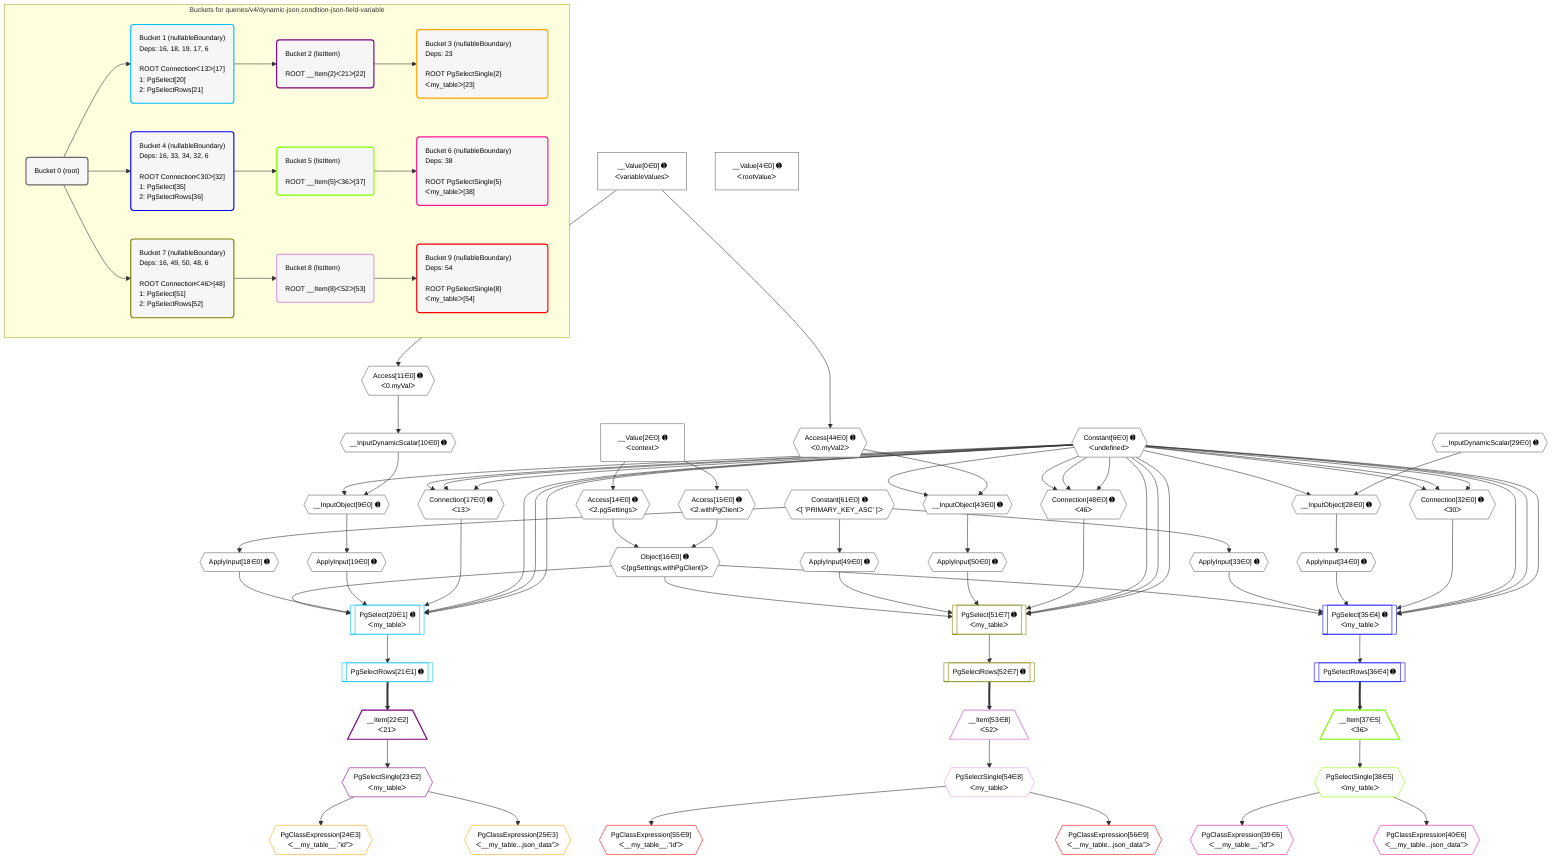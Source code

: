 %%{init: {'themeVariables': { 'fontSize': '12px'}}}%%
graph TD
    classDef path fill:#eee,stroke:#000,color:#000
    classDef plan fill:#fff,stroke-width:1px,color:#000
    classDef itemplan fill:#fff,stroke-width:2px,color:#000
    classDef unbatchedplan fill:#dff,stroke-width:1px,color:#000
    classDef sideeffectplan fill:#fcc,stroke-width:2px,color:#000
    classDef bucket fill:#f6f6f6,color:#000,stroke-width:2px,text-align:left


    %% plan dependencies
    Connection17{{"Connection[17∈0] ➊<br />ᐸ13ᐳ"}}:::plan
    Constant6{{"Constant[6∈0] ➊<br />ᐸundefinedᐳ"}}:::plan
    Constant6 & Constant6 & Constant6 --> Connection17
    Connection32{{"Connection[32∈0] ➊<br />ᐸ30ᐳ"}}:::plan
    Constant6 & Constant6 & Constant6 --> Connection32
    Connection48{{"Connection[48∈0] ➊<br />ᐸ46ᐳ"}}:::plan
    Constant6 & Constant6 & Constant6 --> Connection48
    __InputObject9{{"__InputObject[9∈0] ➊"}}:::plan
    __InputDynamicScalar10{{"__InputDynamicScalar[10∈0] ➊"}}:::plan
    Constant6 & __InputDynamicScalar10 --> __InputObject9
    Object16{{"Object[16∈0] ➊<br />ᐸ{pgSettings,withPgClient}ᐳ"}}:::plan
    Access14{{"Access[14∈0] ➊<br />ᐸ2.pgSettingsᐳ"}}:::plan
    Access15{{"Access[15∈0] ➊<br />ᐸ2.withPgClientᐳ"}}:::plan
    Access14 & Access15 --> Object16
    __InputObject28{{"__InputObject[28∈0] ➊"}}:::plan
    __InputDynamicScalar29{{"__InputDynamicScalar[29∈0] ➊"}}:::plan
    Constant6 & __InputDynamicScalar29 --> __InputObject28
    __InputObject43{{"__InputObject[43∈0] ➊"}}:::plan
    Access44{{"Access[44∈0] ➊<br />ᐸ0.myVal2ᐳ"}}:::plan
    Constant6 & Access44 --> __InputObject43
    Access11{{"Access[11∈0] ➊<br />ᐸ0.myValᐳ"}}:::plan
    Access11 --> __InputDynamicScalar10
    __Value0["__Value[0∈0] ➊<br />ᐸvariableValuesᐳ"]:::plan
    __Value0 --> Access11
    __Value2["__Value[2∈0] ➊<br />ᐸcontextᐳ"]:::plan
    __Value2 --> Access14
    __Value2 --> Access15
    ApplyInput18{{"ApplyInput[18∈0] ➊"}}:::plan
    Constant61{{"Constant[61∈0] ➊<br />ᐸ[ 'PRIMARY_KEY_ASC' ]ᐳ"}}:::plan
    Constant61 --> ApplyInput18
    ApplyInput19{{"ApplyInput[19∈0] ➊"}}:::plan
    __InputObject9 --> ApplyInput19
    ApplyInput33{{"ApplyInput[33∈0] ➊"}}:::plan
    Constant61 --> ApplyInput33
    ApplyInput34{{"ApplyInput[34∈0] ➊"}}:::plan
    __InputObject28 --> ApplyInput34
    __Value0 --> Access44
    ApplyInput49{{"ApplyInput[49∈0] ➊"}}:::plan
    Constant61 --> ApplyInput49
    ApplyInput50{{"ApplyInput[50∈0] ➊"}}:::plan
    __InputObject43 --> ApplyInput50
    __Value4["__Value[4∈0] ➊<br />ᐸrootValueᐳ"]:::plan
    PgSelect20[["PgSelect[20∈1] ➊<br />ᐸmy_tableᐳ"]]:::plan
    Object16 & ApplyInput18 & ApplyInput19 & Connection17 & Constant6 & Constant6 & Constant6 --> PgSelect20
    PgSelectRows21[["PgSelectRows[21∈1] ➊"]]:::plan
    PgSelect20 --> PgSelectRows21
    __Item22[/"__Item[22∈2]<br />ᐸ21ᐳ"\]:::itemplan
    PgSelectRows21 ==> __Item22
    PgSelectSingle23{{"PgSelectSingle[23∈2]<br />ᐸmy_tableᐳ"}}:::plan
    __Item22 --> PgSelectSingle23
    PgClassExpression24{{"PgClassExpression[24∈3]<br />ᐸ__my_table__.”id”ᐳ"}}:::plan
    PgSelectSingle23 --> PgClassExpression24
    PgClassExpression25{{"PgClassExpression[25∈3]<br />ᐸ__my_table...json_data”ᐳ"}}:::plan
    PgSelectSingle23 --> PgClassExpression25
    PgSelect35[["PgSelect[35∈4] ➊<br />ᐸmy_tableᐳ"]]:::plan
    Object16 & ApplyInput33 & ApplyInput34 & Connection32 & Constant6 & Constant6 & Constant6 --> PgSelect35
    PgSelectRows36[["PgSelectRows[36∈4] ➊"]]:::plan
    PgSelect35 --> PgSelectRows36
    __Item37[/"__Item[37∈5]<br />ᐸ36ᐳ"\]:::itemplan
    PgSelectRows36 ==> __Item37
    PgSelectSingle38{{"PgSelectSingle[38∈5]<br />ᐸmy_tableᐳ"}}:::plan
    __Item37 --> PgSelectSingle38
    PgClassExpression39{{"PgClassExpression[39∈6]<br />ᐸ__my_table__.”id”ᐳ"}}:::plan
    PgSelectSingle38 --> PgClassExpression39
    PgClassExpression40{{"PgClassExpression[40∈6]<br />ᐸ__my_table...json_data”ᐳ"}}:::plan
    PgSelectSingle38 --> PgClassExpression40
    PgSelect51[["PgSelect[51∈7] ➊<br />ᐸmy_tableᐳ"]]:::plan
    Object16 & ApplyInput49 & ApplyInput50 & Connection48 & Constant6 & Constant6 & Constant6 --> PgSelect51
    PgSelectRows52[["PgSelectRows[52∈7] ➊"]]:::plan
    PgSelect51 --> PgSelectRows52
    __Item53[/"__Item[53∈8]<br />ᐸ52ᐳ"\]:::itemplan
    PgSelectRows52 ==> __Item53
    PgSelectSingle54{{"PgSelectSingle[54∈8]<br />ᐸmy_tableᐳ"}}:::plan
    __Item53 --> PgSelectSingle54
    PgClassExpression55{{"PgClassExpression[55∈9]<br />ᐸ__my_table__.”id”ᐳ"}}:::plan
    PgSelectSingle54 --> PgClassExpression55
    PgClassExpression56{{"PgClassExpression[56∈9]<br />ᐸ__my_table...json_data”ᐳ"}}:::plan
    PgSelectSingle54 --> PgClassExpression56

    %% define steps

    subgraph "Buckets for queries/v4/dynamic-json.condition-json-field-variable"
    Bucket0("Bucket 0 (root)"):::bucket
    classDef bucket0 stroke:#696969
    class Bucket0,__Value0,__Value2,__Value4,Constant6,__InputObject9,__InputDynamicScalar10,Access11,Access14,Access15,Object16,Connection17,ApplyInput18,ApplyInput19,__InputObject28,__InputDynamicScalar29,Connection32,ApplyInput33,ApplyInput34,__InputObject43,Access44,Connection48,ApplyInput49,ApplyInput50,Constant61 bucket0
    Bucket1("Bucket 1 (nullableBoundary)<br />Deps: 16, 18, 19, 17, 6<br /><br />ROOT Connectionᐸ13ᐳ[17]<br />1: PgSelect[20]<br />2: PgSelectRows[21]"):::bucket
    classDef bucket1 stroke:#00bfff
    class Bucket1,PgSelect20,PgSelectRows21 bucket1
    Bucket2("Bucket 2 (listItem)<br /><br />ROOT __Item{2}ᐸ21ᐳ[22]"):::bucket
    classDef bucket2 stroke:#7f007f
    class Bucket2,__Item22,PgSelectSingle23 bucket2
    Bucket3("Bucket 3 (nullableBoundary)<br />Deps: 23<br /><br />ROOT PgSelectSingle{2}ᐸmy_tableᐳ[23]"):::bucket
    classDef bucket3 stroke:#ffa500
    class Bucket3,PgClassExpression24,PgClassExpression25 bucket3
    Bucket4("Bucket 4 (nullableBoundary)<br />Deps: 16, 33, 34, 32, 6<br /><br />ROOT Connectionᐸ30ᐳ[32]<br />1: PgSelect[35]<br />2: PgSelectRows[36]"):::bucket
    classDef bucket4 stroke:#0000ff
    class Bucket4,PgSelect35,PgSelectRows36 bucket4
    Bucket5("Bucket 5 (listItem)<br /><br />ROOT __Item{5}ᐸ36ᐳ[37]"):::bucket
    classDef bucket5 stroke:#7fff00
    class Bucket5,__Item37,PgSelectSingle38 bucket5
    Bucket6("Bucket 6 (nullableBoundary)<br />Deps: 38<br /><br />ROOT PgSelectSingle{5}ᐸmy_tableᐳ[38]"):::bucket
    classDef bucket6 stroke:#ff1493
    class Bucket6,PgClassExpression39,PgClassExpression40 bucket6
    Bucket7("Bucket 7 (nullableBoundary)<br />Deps: 16, 49, 50, 48, 6<br /><br />ROOT Connectionᐸ46ᐳ[48]<br />1: PgSelect[51]<br />2: PgSelectRows[52]"):::bucket
    classDef bucket7 stroke:#808000
    class Bucket7,PgSelect51,PgSelectRows52 bucket7
    Bucket8("Bucket 8 (listItem)<br /><br />ROOT __Item{8}ᐸ52ᐳ[53]"):::bucket
    classDef bucket8 stroke:#dda0dd
    class Bucket8,__Item53,PgSelectSingle54 bucket8
    Bucket9("Bucket 9 (nullableBoundary)<br />Deps: 54<br /><br />ROOT PgSelectSingle{8}ᐸmy_tableᐳ[54]"):::bucket
    classDef bucket9 stroke:#ff0000
    class Bucket9,PgClassExpression55,PgClassExpression56 bucket9
    Bucket0 --> Bucket1 & Bucket4 & Bucket7
    Bucket1 --> Bucket2
    Bucket2 --> Bucket3
    Bucket4 --> Bucket5
    Bucket5 --> Bucket6
    Bucket7 --> Bucket8
    Bucket8 --> Bucket9
    end